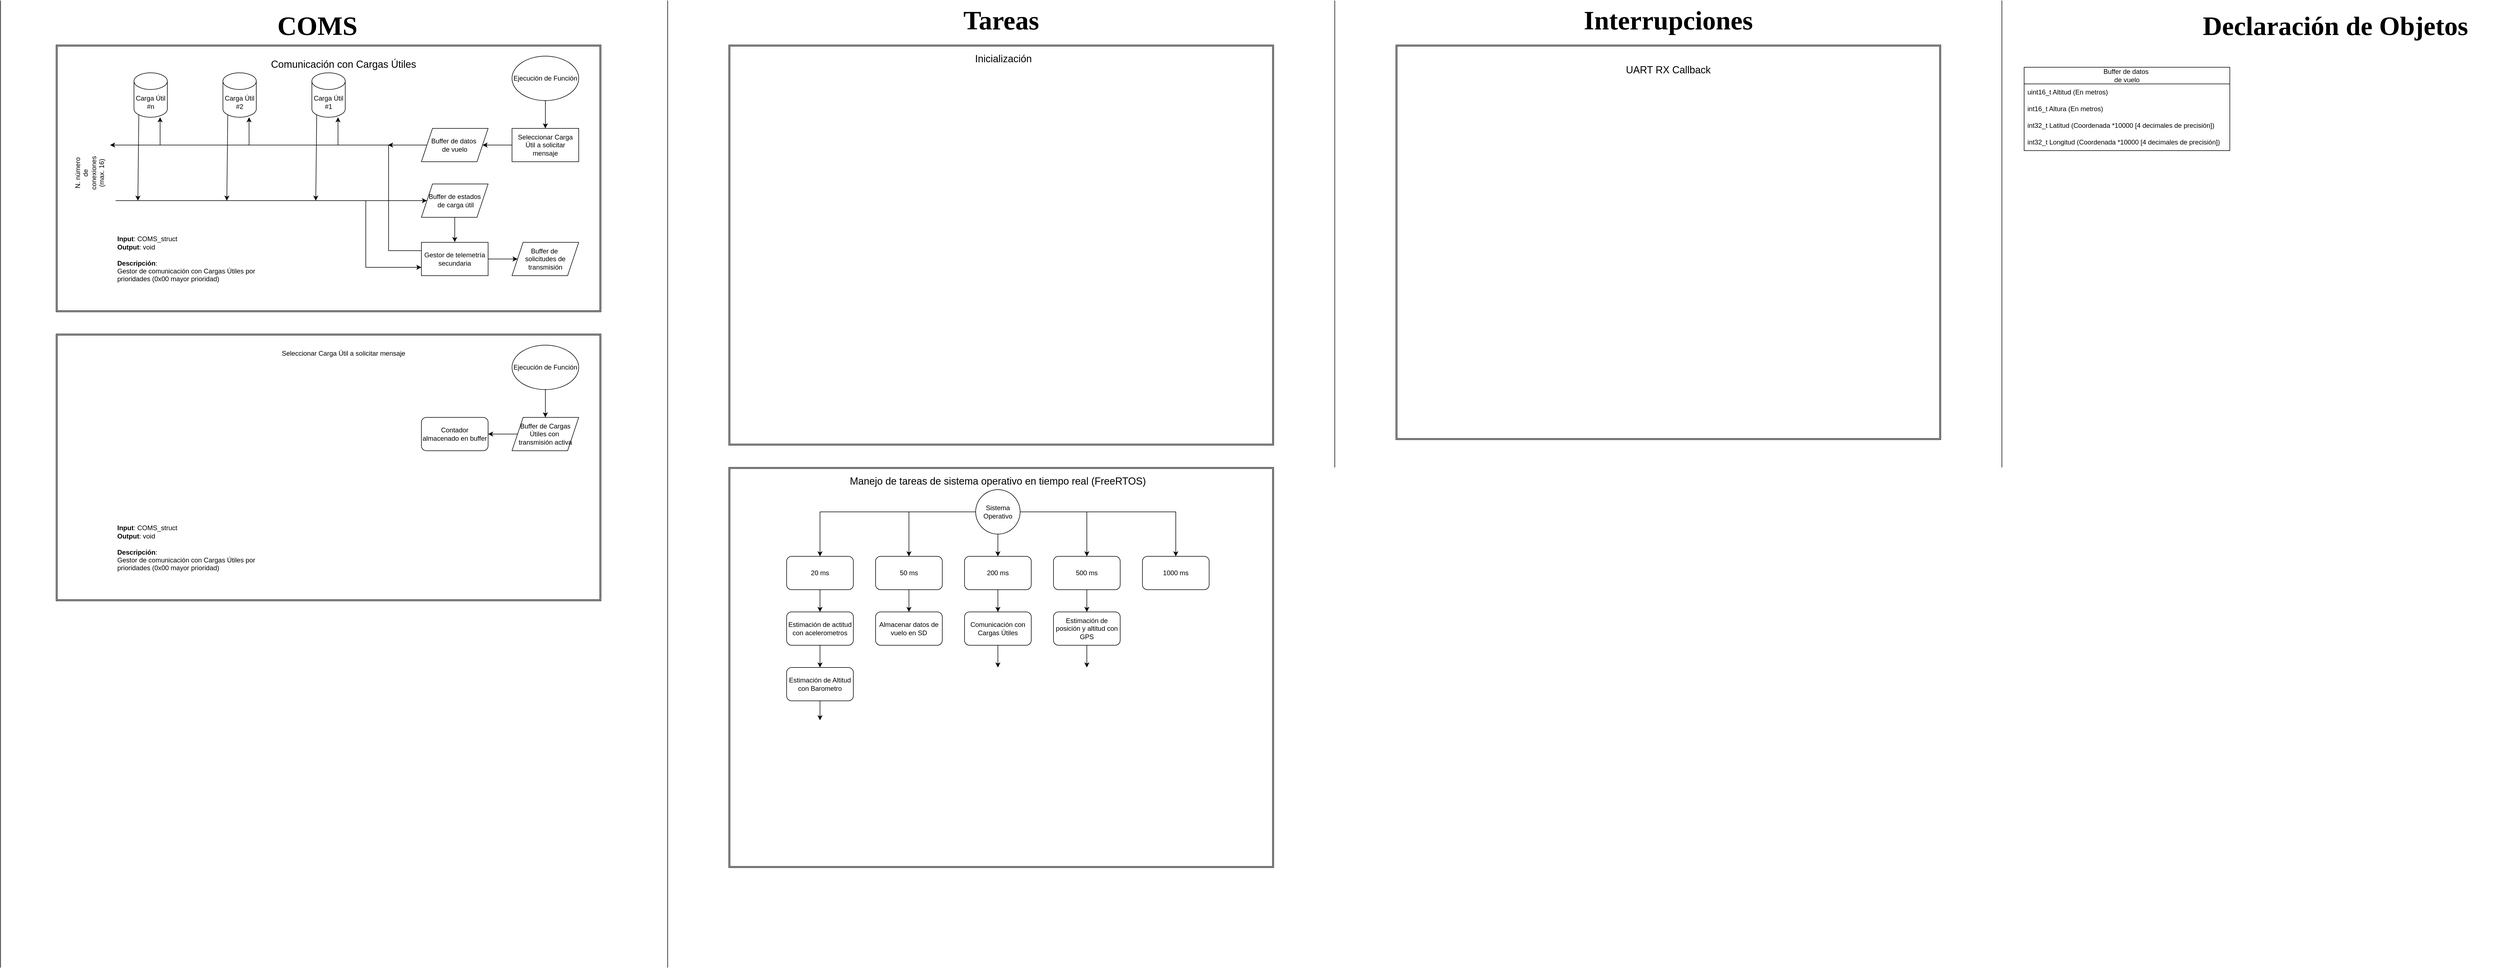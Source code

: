 <mxfile version="24.7.7">
  <diagram name="Página-1" id="wyPMVs7qxjk4DiGd5-gA">
    <mxGraphModel dx="2704" dy="570" grid="1" gridSize="10" guides="1" tooltips="1" connect="1" arrows="1" fold="1" page="1" pageScale="1" pageWidth="827" pageHeight="1169" math="0" shadow="0">
      <root>
        <mxCell id="0" />
        <mxCell id="1" parent="0" />
        <mxCell id="4GWm3Y9KbYVLw41ndgp1-70" value="" style="shape=ext;double=1;rounded=0;whiteSpace=wrap;html=1;" parent="1" vertex="1">
          <mxGeometry x="-210" y="840" width="980" height="720" as="geometry" />
        </mxCell>
        <mxCell id="4GWm3Y9KbYVLw41ndgp1-56" value="" style="shape=ext;double=1;rounded=0;whiteSpace=wrap;html=1;" parent="1" vertex="1">
          <mxGeometry x="-1420" y="80" width="980" height="480" as="geometry" />
        </mxCell>
        <mxCell id="4GWm3Y9KbYVLw41ndgp1-11" style="edgeStyle=orthogonalEdgeStyle;rounded=0;orthogonalLoop=1;jettySize=auto;html=1;" parent="1" source="4GWm3Y9KbYVLw41ndgp1-9" edge="1">
          <mxGeometry relative="1" as="geometry">
            <mxPoint x="-1323" y="260" as="targetPoint" />
          </mxGeometry>
        </mxCell>
        <mxCell id="4GWm3Y9KbYVLw41ndgp1-9" value="Buffer de datos&amp;nbsp;&lt;div&gt;de vuelo&lt;/div&gt;" style="shape=parallelogram;perimeter=parallelogramPerimeter;whiteSpace=wrap;html=1;fixedSize=1;" parent="1" vertex="1">
          <mxGeometry x="-763" y="230" width="120" height="60" as="geometry" />
        </mxCell>
        <mxCell id="4GWm3Y9KbYVLw41ndgp1-26" style="edgeStyle=orthogonalEdgeStyle;rounded=0;orthogonalLoop=1;jettySize=auto;html=1;" parent="1" source="4GWm3Y9KbYVLw41ndgp1-10" edge="1">
          <mxGeometry relative="1" as="geometry">
            <mxPoint x="-703" y="434.5" as="targetPoint" />
          </mxGeometry>
        </mxCell>
        <mxCell id="4GWm3Y9KbYVLw41ndgp1-10" value="Buffer de estados&lt;div&gt;&amp;nbsp;de carga útil&lt;/div&gt;" style="shape=parallelogram;perimeter=parallelogramPerimeter;whiteSpace=wrap;html=1;fixedSize=1;" parent="1" vertex="1">
          <mxGeometry x="-763" y="330" width="120" height="60" as="geometry" />
        </mxCell>
        <mxCell id="4GWm3Y9KbYVLw41ndgp1-12" value="" style="endArrow=classic;html=1;rounded=0;entryX=0;entryY=0.5;entryDx=0;entryDy=0;" parent="1" target="4GWm3Y9KbYVLw41ndgp1-10" edge="1">
          <mxGeometry width="50" height="50" relative="1" as="geometry">
            <mxPoint x="-1313" y="360" as="sourcePoint" />
            <mxPoint x="-1263" y="320" as="targetPoint" />
          </mxGeometry>
        </mxCell>
        <mxCell id="4GWm3Y9KbYVLw41ndgp1-13" value="" style="endArrow=classic;html=1;rounded=0;entryX=0.75;entryY=1;entryDx=0;entryDy=0;" parent="1" edge="1">
          <mxGeometry width="50" height="50" relative="1" as="geometry">
            <mxPoint x="-1073" y="260" as="sourcePoint" />
            <mxPoint x="-1073" y="210" as="targetPoint" />
            <Array as="points" />
          </mxGeometry>
        </mxCell>
        <mxCell id="4GWm3Y9KbYVLw41ndgp1-14" value="" style="endArrow=classic;html=1;rounded=0;entryX=0.75;entryY=1;entryDx=0;entryDy=0;" parent="1" edge="1">
          <mxGeometry width="50" height="50" relative="1" as="geometry">
            <mxPoint x="-913" y="260" as="sourcePoint" />
            <mxPoint x="-913" y="210" as="targetPoint" />
            <Array as="points">
              <mxPoint x="-913" y="240" />
            </Array>
          </mxGeometry>
        </mxCell>
        <mxCell id="4GWm3Y9KbYVLw41ndgp1-15" value="" style="endArrow=classic;html=1;rounded=0;entryX=0.75;entryY=1;entryDx=0;entryDy=0;" parent="1" edge="1">
          <mxGeometry width="50" height="50" relative="1" as="geometry">
            <mxPoint x="-1233" y="260" as="sourcePoint" />
            <mxPoint x="-1233" y="210" as="targetPoint" />
            <Array as="points">
              <mxPoint x="-1233" y="240" />
            </Array>
          </mxGeometry>
        </mxCell>
        <mxCell id="4GWm3Y9KbYVLw41ndgp1-16" value="" style="endArrow=classic;html=1;rounded=0;exitX=0.145;exitY=1;exitDx=0;exitDy=-4.35;exitPerimeter=0;" parent="1" source="4GWm3Y9KbYVLw41ndgp1-66" edge="1">
          <mxGeometry width="50" height="50" relative="1" as="geometry">
            <mxPoint x="-1273" y="220" as="sourcePoint" />
            <mxPoint x="-1273" y="360" as="targetPoint" />
          </mxGeometry>
        </mxCell>
        <mxCell id="4GWm3Y9KbYVLw41ndgp1-17" value="" style="endArrow=classic;html=1;rounded=0;exitX=0.145;exitY=1;exitDx=0;exitDy=-4.35;exitPerimeter=0;" parent="1" source="4GWm3Y9KbYVLw41ndgp1-65" edge="1">
          <mxGeometry width="50" height="50" relative="1" as="geometry">
            <mxPoint x="-1113" y="210" as="sourcePoint" />
            <mxPoint x="-1113" y="360" as="targetPoint" />
          </mxGeometry>
        </mxCell>
        <mxCell id="4GWm3Y9KbYVLw41ndgp1-18" value="" style="endArrow=classic;html=1;rounded=0;exitX=0.145;exitY=1;exitDx=0;exitDy=-4.35;exitPerimeter=0;" parent="1" source="4GWm3Y9KbYVLw41ndgp1-64" edge="1">
          <mxGeometry width="50" height="50" relative="1" as="geometry">
            <mxPoint x="-953" y="210" as="sourcePoint" />
            <mxPoint x="-953" y="360" as="targetPoint" />
          </mxGeometry>
        </mxCell>
        <mxCell id="4GWm3Y9KbYVLw41ndgp1-19" value="N. número de conexiones&lt;div&gt;(max. 16)&lt;/div&gt;" style="text;html=1;align=center;verticalAlign=middle;whiteSpace=wrap;rounded=0;rotation=-90;" parent="1" vertex="1">
          <mxGeometry x="-1390" y="290" width="60" height="40" as="geometry" />
        </mxCell>
        <mxCell id="4GWm3Y9KbYVLw41ndgp1-25" style="edgeStyle=orthogonalEdgeStyle;rounded=0;orthogonalLoop=1;jettySize=auto;html=1;exitX=0;exitY=0.25;exitDx=0;exitDy=0;" parent="1" edge="1">
          <mxGeometry relative="1" as="geometry">
            <mxPoint x="-823" y="260" as="targetPoint" />
            <mxPoint x="-749.154" y="452.962" as="sourcePoint" />
            <Array as="points">
              <mxPoint x="-749" y="450" />
              <mxPoint x="-822" y="450" />
            </Array>
          </mxGeometry>
        </mxCell>
        <mxCell id="4GWm3Y9KbYVLw41ndgp1-28" value="" style="endArrow=classic;html=1;rounded=0;entryX=0;entryY=0.75;entryDx=0;entryDy=0;" parent="1" target="4GWm3Y9KbYVLw41ndgp1-60" edge="1">
          <mxGeometry width="50" height="50" relative="1" as="geometry">
            <mxPoint x="-863" y="360" as="sourcePoint" />
            <mxPoint x="-757.545" y="478.136" as="targetPoint" />
            <Array as="points">
              <mxPoint x="-863" y="480" />
            </Array>
          </mxGeometry>
        </mxCell>
        <mxCell id="4GWm3Y9KbYVLw41ndgp1-47" style="edgeStyle=orthogonalEdgeStyle;rounded=0;orthogonalLoop=1;jettySize=auto;html=1;entryX=0.5;entryY=0;entryDx=0;entryDy=0;" parent="1" source="4GWm3Y9KbYVLw41ndgp1-30" edge="1">
          <mxGeometry relative="1" as="geometry">
            <mxPoint x="-46" y="1200" as="targetPoint" />
          </mxGeometry>
        </mxCell>
        <mxCell id="4GWm3Y9KbYVLw41ndgp1-30" value="Estimación de actitud con acelerometros" style="rounded=1;whiteSpace=wrap;html=1;" parent="1" vertex="1">
          <mxGeometry x="-106" y="1100" width="120" height="60" as="geometry" />
        </mxCell>
        <mxCell id="4GWm3Y9KbYVLw41ndgp1-38" style="edgeStyle=orthogonalEdgeStyle;rounded=0;orthogonalLoop=1;jettySize=auto;html=1;entryX=0.5;entryY=0;entryDx=0;entryDy=0;" parent="1" source="4GWm3Y9KbYVLw41ndgp1-31" target="4GWm3Y9KbYVLw41ndgp1-37" edge="1">
          <mxGeometry relative="1" as="geometry" />
        </mxCell>
        <mxCell id="4GWm3Y9KbYVLw41ndgp1-39" style="edgeStyle=orthogonalEdgeStyle;rounded=0;orthogonalLoop=1;jettySize=auto;html=1;entryX=0.5;entryY=0;entryDx=0;entryDy=0;" parent="1" source="4GWm3Y9KbYVLw41ndgp1-31" target="4GWm3Y9KbYVLw41ndgp1-36" edge="1">
          <mxGeometry relative="1" as="geometry" />
        </mxCell>
        <mxCell id="4GWm3Y9KbYVLw41ndgp1-40" style="edgeStyle=orthogonalEdgeStyle;rounded=0;orthogonalLoop=1;jettySize=auto;html=1;entryX=0.5;entryY=0;entryDx=0;entryDy=0;" parent="1" source="4GWm3Y9KbYVLw41ndgp1-31" target="4GWm3Y9KbYVLw41ndgp1-33" edge="1">
          <mxGeometry relative="1" as="geometry" />
        </mxCell>
        <mxCell id="4GWm3Y9KbYVLw41ndgp1-41" style="edgeStyle=orthogonalEdgeStyle;rounded=0;orthogonalLoop=1;jettySize=auto;html=1;" parent="1" source="4GWm3Y9KbYVLw41ndgp1-31" target="4GWm3Y9KbYVLw41ndgp1-34" edge="1">
          <mxGeometry relative="1" as="geometry" />
        </mxCell>
        <mxCell id="4GWm3Y9KbYVLw41ndgp1-42" style="edgeStyle=orthogonalEdgeStyle;rounded=0;orthogonalLoop=1;jettySize=auto;html=1;" parent="1" source="4GWm3Y9KbYVLw41ndgp1-31" target="4GWm3Y9KbYVLw41ndgp1-35" edge="1">
          <mxGeometry relative="1" as="geometry" />
        </mxCell>
        <mxCell id="4GWm3Y9KbYVLw41ndgp1-31" value="Sistema Operativo" style="ellipse;whiteSpace=wrap;html=1;aspect=fixed;" parent="1" vertex="1">
          <mxGeometry x="234" y="880" width="80" height="80" as="geometry" />
        </mxCell>
        <mxCell id="4GWm3Y9KbYVLw41ndgp1-76" style="edgeStyle=orthogonalEdgeStyle;rounded=0;orthogonalLoop=1;jettySize=auto;html=1;" parent="1" source="4GWm3Y9KbYVLw41ndgp1-33" target="4GWm3Y9KbYVLw41ndgp1-75" edge="1">
          <mxGeometry relative="1" as="geometry" />
        </mxCell>
        <mxCell id="4GWm3Y9KbYVLw41ndgp1-33" value="200 ms" style="rounded=1;whiteSpace=wrap;html=1;" parent="1" vertex="1">
          <mxGeometry x="214" y="1000" width="120" height="60" as="geometry" />
        </mxCell>
        <mxCell id="4GWm3Y9KbYVLw41ndgp1-80" style="edgeStyle=orthogonalEdgeStyle;rounded=0;orthogonalLoop=1;jettySize=auto;html=1;entryX=0.5;entryY=0;entryDx=0;entryDy=0;" parent="1" source="4GWm3Y9KbYVLw41ndgp1-34" target="4GWm3Y9KbYVLw41ndgp1-79" edge="1">
          <mxGeometry relative="1" as="geometry" />
        </mxCell>
        <mxCell id="4GWm3Y9KbYVLw41ndgp1-34" value="5&lt;span style=&quot;background-color: initial;&quot;&gt;0 ms&lt;/span&gt;" style="rounded=1;whiteSpace=wrap;html=1;" parent="1" vertex="1">
          <mxGeometry x="54" y="1000" width="120" height="60" as="geometry" />
        </mxCell>
        <mxCell id="4GWm3Y9KbYVLw41ndgp1-43" style="edgeStyle=orthogonalEdgeStyle;rounded=0;orthogonalLoop=1;jettySize=auto;html=1;entryX=0.5;entryY=0;entryDx=0;entryDy=0;" parent="1" source="4GWm3Y9KbYVLw41ndgp1-35" target="4GWm3Y9KbYVLw41ndgp1-30" edge="1">
          <mxGeometry relative="1" as="geometry" />
        </mxCell>
        <mxCell id="4GWm3Y9KbYVLw41ndgp1-35" value="20 ms" style="rounded=1;whiteSpace=wrap;html=1;" parent="1" vertex="1">
          <mxGeometry x="-106" y="1000" width="120" height="60" as="geometry" />
        </mxCell>
        <mxCell id="4GWm3Y9KbYVLw41ndgp1-45" style="edgeStyle=orthogonalEdgeStyle;rounded=0;orthogonalLoop=1;jettySize=auto;html=1;entryX=0.5;entryY=0;entryDx=0;entryDy=0;" parent="1" source="4GWm3Y9KbYVLw41ndgp1-36" target="4GWm3Y9KbYVLw41ndgp1-44" edge="1">
          <mxGeometry relative="1" as="geometry" />
        </mxCell>
        <mxCell id="4GWm3Y9KbYVLw41ndgp1-36" value="500 ms" style="rounded=1;whiteSpace=wrap;html=1;" parent="1" vertex="1">
          <mxGeometry x="374" y="1000" width="120" height="60" as="geometry" />
        </mxCell>
        <mxCell id="4GWm3Y9KbYVLw41ndgp1-37" value="1000 ms" style="rounded=1;whiteSpace=wrap;html=1;" parent="1" vertex="1">
          <mxGeometry x="534" y="1000" width="120" height="60" as="geometry" />
        </mxCell>
        <mxCell id="4GWm3Y9KbYVLw41ndgp1-55" style="edgeStyle=orthogonalEdgeStyle;rounded=0;orthogonalLoop=1;jettySize=auto;html=1;entryX=0.5;entryY=0;entryDx=0;entryDy=0;" parent="1" source="4GWm3Y9KbYVLw41ndgp1-44" edge="1">
          <mxGeometry relative="1" as="geometry">
            <mxPoint x="434" y="1200" as="targetPoint" />
          </mxGeometry>
        </mxCell>
        <mxCell id="4GWm3Y9KbYVLw41ndgp1-44" value="Estimación de posición y altitud con GPS" style="rounded=1;whiteSpace=wrap;html=1;" parent="1" vertex="1">
          <mxGeometry x="374" y="1100" width="120" height="60" as="geometry" />
        </mxCell>
        <mxCell id="4GWm3Y9KbYVLw41ndgp1-53" style="edgeStyle=orthogonalEdgeStyle;rounded=0;orthogonalLoop=1;jettySize=auto;html=1;" parent="1" source="4GWm3Y9KbYVLw41ndgp1-48" edge="1">
          <mxGeometry relative="1" as="geometry">
            <mxPoint x="-45.952" y="1295" as="targetPoint" />
          </mxGeometry>
        </mxCell>
        <mxCell id="4GWm3Y9KbYVLw41ndgp1-48" value="Estimación de Altitud con Barometro" style="rounded=1;whiteSpace=wrap;html=1;" parent="1" vertex="1">
          <mxGeometry x="-106" y="1200" width="120" height="60" as="geometry" />
        </mxCell>
        <mxCell id="4GWm3Y9KbYVLw41ndgp1-57" value="&lt;font style=&quot;font-size: 18px;&quot;&gt;Comunicación con Cargas Útiles&lt;/font&gt;" style="text;html=1;align=center;verticalAlign=middle;whiteSpace=wrap;rounded=0;" parent="1" vertex="1">
          <mxGeometry x="-1043" y="100" width="280" height="30" as="geometry" />
        </mxCell>
        <mxCell id="bN4ON1j1iUdkn4UldxmA-7" style="edgeStyle=orthogonalEdgeStyle;rounded=0;orthogonalLoop=1;jettySize=auto;html=1;entryX=0;entryY=0.5;entryDx=0;entryDy=0;" edge="1" parent="1" source="4GWm3Y9KbYVLw41ndgp1-60" target="bN4ON1j1iUdkn4UldxmA-5">
          <mxGeometry relative="1" as="geometry">
            <mxPoint x="-600" y="465" as="targetPoint" />
          </mxGeometry>
        </mxCell>
        <mxCell id="4GWm3Y9KbYVLw41ndgp1-60" value="Gestor de telemetría secundaria" style="rounded=0;whiteSpace=wrap;html=1;" parent="1" vertex="1">
          <mxGeometry x="-763" y="435" width="120" height="60" as="geometry" />
        </mxCell>
        <mxCell id="bN4ON1j1iUdkn4UldxmA-2" style="edgeStyle=orthogonalEdgeStyle;rounded=0;orthogonalLoop=1;jettySize=auto;html=1;" edge="1" parent="1" source="4GWm3Y9KbYVLw41ndgp1-63" target="bN4ON1j1iUdkn4UldxmA-1">
          <mxGeometry relative="1" as="geometry" />
        </mxCell>
        <mxCell id="4GWm3Y9KbYVLw41ndgp1-63" value="Ejecución de Función" style="ellipse;whiteSpace=wrap;html=1;" parent="1" vertex="1">
          <mxGeometry x="-600" y="100" width="120" height="80" as="geometry" />
        </mxCell>
        <mxCell id="4GWm3Y9KbYVLw41ndgp1-64" value="Carga Útil #1" style="shape=cylinder3;whiteSpace=wrap;html=1;boundedLbl=1;backgroundOutline=1;size=15;" parent="1" vertex="1">
          <mxGeometry x="-960" y="130" width="60" height="80" as="geometry" />
        </mxCell>
        <mxCell id="4GWm3Y9KbYVLw41ndgp1-65" value="Carga Útil #2" style="shape=cylinder3;whiteSpace=wrap;html=1;boundedLbl=1;backgroundOutline=1;size=15;" parent="1" vertex="1">
          <mxGeometry x="-1120" y="130" width="60" height="80" as="geometry" />
        </mxCell>
        <mxCell id="4GWm3Y9KbYVLw41ndgp1-66" value="Carga Útil #n" style="shape=cylinder3;whiteSpace=wrap;html=1;boundedLbl=1;backgroundOutline=1;size=15;" parent="1" vertex="1">
          <mxGeometry x="-1280" y="130" width="60" height="80" as="geometry" />
        </mxCell>
        <mxCell id="4GWm3Y9KbYVLw41ndgp1-71" value="" style="endArrow=none;html=1;rounded=0;" parent="1" edge="1">
          <mxGeometry width="50" height="50" relative="1" as="geometry">
            <mxPoint x="-320" y="1740" as="sourcePoint" />
            <mxPoint x="-320" as="targetPoint" />
          </mxGeometry>
        </mxCell>
        <mxCell id="4GWm3Y9KbYVLw41ndgp1-72" value="&lt;font face=&quot;Times New Roman&quot; style=&quot;font-size: 48px;&quot;&gt;&lt;b style=&quot;&quot;&gt;COMS&lt;/b&gt;&lt;/font&gt;" style="text;html=1;align=center;verticalAlign=middle;whiteSpace=wrap;rounded=0;" parent="1" vertex="1">
          <mxGeometry x="-980" y="30" width="60" height="30" as="geometry" />
        </mxCell>
        <mxCell id="4GWm3Y9KbYVLw41ndgp1-73" value="&lt;font face=&quot;Times New Roman&quot; style=&quot;font-size: 48px;&quot;&gt;&lt;b style=&quot;&quot;&gt;Tareas&lt;/b&gt;&lt;/font&gt;" style="text;html=1;align=center;verticalAlign=middle;whiteSpace=wrap;rounded=0;" parent="1" vertex="1">
          <mxGeometry x="250" y="20" width="60" height="30" as="geometry" />
        </mxCell>
        <mxCell id="4GWm3Y9KbYVLw41ndgp1-74" value="" style="endArrow=none;html=1;rounded=0;" parent="1" edge="1">
          <mxGeometry width="50" height="50" relative="1" as="geometry">
            <mxPoint x="-1520" y="1740" as="sourcePoint" />
            <mxPoint x="-1520" as="targetPoint" />
          </mxGeometry>
        </mxCell>
        <mxCell id="4GWm3Y9KbYVLw41ndgp1-78" style="edgeStyle=orthogonalEdgeStyle;rounded=0;orthogonalLoop=1;jettySize=auto;html=1;" parent="1" source="4GWm3Y9KbYVLw41ndgp1-75" edge="1">
          <mxGeometry relative="1" as="geometry">
            <mxPoint x="274" y="1200" as="targetPoint" />
          </mxGeometry>
        </mxCell>
        <mxCell id="4GWm3Y9KbYVLw41ndgp1-75" value="Comunicación con Cargas Útiles" style="rounded=1;whiteSpace=wrap;html=1;" parent="1" vertex="1">
          <mxGeometry x="214" y="1100" width="120" height="60" as="geometry" />
        </mxCell>
        <mxCell id="4GWm3Y9KbYVLw41ndgp1-79" value="Almacenar datos de vuelo en SD" style="rounded=1;whiteSpace=wrap;html=1;" parent="1" vertex="1">
          <mxGeometry x="54" y="1100" width="120" height="60" as="geometry" />
        </mxCell>
        <mxCell id="4GWm3Y9KbYVLw41ndgp1-82" value="&lt;span style=&quot;font-size: 18px;&quot;&gt;Manejo de tareas de sistema operativo en tiempo real (FreeRTOS)&lt;/span&gt;" style="text;html=1;align=center;verticalAlign=middle;whiteSpace=wrap;rounded=0;" parent="1" vertex="1">
          <mxGeometry x="-6" y="850" width="560" height="30" as="geometry" />
        </mxCell>
        <mxCell id="4GWm3Y9KbYVLw41ndgp1-83" value="" style="shape=ext;double=1;rounded=0;whiteSpace=wrap;html=1;" parent="1" vertex="1">
          <mxGeometry x="990" y="80" width="980" height="710" as="geometry" />
        </mxCell>
        <mxCell id="4GWm3Y9KbYVLw41ndgp1-84" value="&lt;span style=&quot;font-size: 18px;&quot;&gt;UART RX Callback&lt;/span&gt;" style="text;html=1;align=center;verticalAlign=middle;whiteSpace=wrap;rounded=0;" parent="1" vertex="1">
          <mxGeometry x="1200" y="110" width="560" height="30" as="geometry" />
        </mxCell>
        <mxCell id="4GWm3Y9KbYVLw41ndgp1-86" value="&lt;font face=&quot;Times New Roman&quot; style=&quot;font-size: 48px;&quot;&gt;&lt;b style=&quot;&quot;&gt;Interrupciones&lt;/b&gt;&lt;/font&gt;" style="text;html=1;align=center;verticalAlign=middle;whiteSpace=wrap;rounded=0;" parent="1" vertex="1">
          <mxGeometry x="1450" y="20" width="60" height="30" as="geometry" />
        </mxCell>
        <mxCell id="4GWm3Y9KbYVLw41ndgp1-87" value="" style="endArrow=none;html=1;rounded=0;" parent="1" edge="1">
          <mxGeometry width="50" height="50" relative="1" as="geometry">
            <mxPoint x="880" y="840" as="sourcePoint" />
            <mxPoint x="880" as="targetPoint" />
          </mxGeometry>
        </mxCell>
        <mxCell id="4GWm3Y9KbYVLw41ndgp1-88" value="" style="endArrow=none;html=1;rounded=0;" parent="1" edge="1">
          <mxGeometry width="50" height="50" relative="1" as="geometry">
            <mxPoint x="2080" y="840" as="sourcePoint" />
            <mxPoint x="2080" as="targetPoint" />
          </mxGeometry>
        </mxCell>
        <mxCell id="4GWm3Y9KbYVLw41ndgp1-90" value="" style="shape=ext;double=1;rounded=0;whiteSpace=wrap;html=1;" parent="1" vertex="1">
          <mxGeometry x="-210" y="80" width="980" height="720" as="geometry" />
        </mxCell>
        <mxCell id="4GWm3Y9KbYVLw41ndgp1-91" value="&lt;span style=&quot;font-size: 18px;&quot;&gt;Inicialización&lt;/span&gt;" style="text;html=1;align=center;verticalAlign=middle;whiteSpace=wrap;rounded=0;" parent="1" vertex="1">
          <mxGeometry x="4" y="90" width="560" height="30" as="geometry" />
        </mxCell>
        <mxCell id="4GWm3Y9KbYVLw41ndgp1-92" value="&lt;font face=&quot;Times New Roman&quot; style=&quot;font-size: 48px;&quot;&gt;&lt;b style=&quot;&quot;&gt;Declaración de Objetos&lt;/b&gt;&lt;/font&gt;" style="text;html=1;align=center;verticalAlign=middle;whiteSpace=wrap;rounded=0;" parent="1" vertex="1">
          <mxGeometry x="2385" y="30" width="590" height="30" as="geometry" />
        </mxCell>
        <mxCell id="4GWm3Y9KbYVLw41ndgp1-96" value="Buffer de datos&amp;nbsp;&lt;div&gt;de vuelo&lt;/div&gt;" style="swimlane;fontStyle=0;childLayout=stackLayout;horizontal=1;startSize=30;horizontalStack=0;resizeParent=1;resizeParentMax=0;resizeLast=0;collapsible=1;marginBottom=0;whiteSpace=wrap;html=1;" parent="1" vertex="1">
          <mxGeometry x="2120" y="120" width="370" height="150" as="geometry" />
        </mxCell>
        <mxCell id="4GWm3Y9KbYVLw41ndgp1-97" value="uint16_t Altitud (En metros)" style="text;strokeColor=none;fillColor=none;align=left;verticalAlign=middle;spacingLeft=4;spacingRight=4;overflow=hidden;points=[[0,0.5],[1,0.5]];portConstraint=eastwest;rotatable=0;whiteSpace=wrap;html=1;" parent="4GWm3Y9KbYVLw41ndgp1-96" vertex="1">
          <mxGeometry y="30" width="370" height="30" as="geometry" />
        </mxCell>
        <mxCell id="4GWm3Y9KbYVLw41ndgp1-101" value="int16_t Altura (En metros)" style="text;strokeColor=none;fillColor=none;align=left;verticalAlign=middle;spacingLeft=4;spacingRight=4;overflow=hidden;points=[[0,0.5],[1,0.5]];portConstraint=eastwest;rotatable=0;whiteSpace=wrap;html=1;" parent="4GWm3Y9KbYVLw41ndgp1-96" vertex="1">
          <mxGeometry y="60" width="370" height="30" as="geometry" />
        </mxCell>
        <mxCell id="4GWm3Y9KbYVLw41ndgp1-99" value="int32_t Latitud (Coordenada *10000 [4 decimales de precisión])" style="text;strokeColor=none;fillColor=none;align=left;verticalAlign=middle;spacingLeft=4;spacingRight=4;overflow=hidden;points=[[0,0.5],[1,0.5]];portConstraint=eastwest;rotatable=0;whiteSpace=wrap;html=1;" parent="4GWm3Y9KbYVLw41ndgp1-96" vertex="1">
          <mxGeometry y="90" width="370" height="30" as="geometry" />
        </mxCell>
        <mxCell id="4GWm3Y9KbYVLw41ndgp1-100" value="int32_t Longitud (Coordenada *10000 [4 decimales de precisión])" style="text;strokeColor=none;fillColor=none;align=left;verticalAlign=middle;spacingLeft=4;spacingRight=4;overflow=hidden;points=[[0,0.5],[1,0.5]];portConstraint=eastwest;rotatable=0;whiteSpace=wrap;html=1;" parent="4GWm3Y9KbYVLw41ndgp1-96" vertex="1">
          <mxGeometry y="120" width="370" height="30" as="geometry" />
        </mxCell>
        <mxCell id="bN4ON1j1iUdkn4UldxmA-3" style="edgeStyle=orthogonalEdgeStyle;rounded=0;orthogonalLoop=1;jettySize=auto;html=1;entryX=1;entryY=0.5;entryDx=0;entryDy=0;" edge="1" parent="1" source="bN4ON1j1iUdkn4UldxmA-1" target="4GWm3Y9KbYVLw41ndgp1-9">
          <mxGeometry relative="1" as="geometry" />
        </mxCell>
        <mxCell id="bN4ON1j1iUdkn4UldxmA-1" value="Seleccionar Carga Útil a solicitar mensaje" style="rounded=0;whiteSpace=wrap;html=1;" vertex="1" parent="1">
          <mxGeometry x="-600" y="230" width="120" height="60" as="geometry" />
        </mxCell>
        <mxCell id="bN4ON1j1iUdkn4UldxmA-5" value="Buffer de&amp;nbsp;&lt;div&gt;solicitudes de transmisión&lt;/div&gt;" style="shape=parallelogram;perimeter=parallelogramPerimeter;whiteSpace=wrap;html=1;fixedSize=1;" vertex="1" parent="1">
          <mxGeometry x="-600" y="435" width="120" height="60" as="geometry" />
        </mxCell>
        <mxCell id="bN4ON1j1iUdkn4UldxmA-10" value="&lt;b&gt;Input&lt;/b&gt;: COMS_struct&amp;nbsp;&lt;div&gt;&lt;b&gt;Output&lt;/b&gt;: void&amp;nbsp;&lt;/div&gt;&lt;div&gt;&lt;br&gt;&lt;/div&gt;&lt;div&gt;&lt;b&gt;Descripción&lt;/b&gt;:&amp;nbsp;&lt;/div&gt;&lt;div&gt;Gestor de comunicación con Cargas Útiles por prioridades (0x00 mayor prioridad)&lt;/div&gt;" style="text;html=1;align=left;verticalAlign=middle;whiteSpace=wrap;rounded=0;" vertex="1" parent="1">
          <mxGeometry x="-1312" y="450" width="252" height="30" as="geometry" />
        </mxCell>
        <mxCell id="bN4ON1j1iUdkn4UldxmA-12" value="" style="shape=ext;double=1;rounded=0;whiteSpace=wrap;html=1;" vertex="1" parent="1">
          <mxGeometry x="-1420" y="600" width="980" height="480" as="geometry" />
        </mxCell>
        <mxCell id="bN4ON1j1iUdkn4UldxmA-27" value="Seleccionar Carga Útil a solicitar mensaje" style="text;html=1;align=center;verticalAlign=middle;whiteSpace=wrap;rounded=0;" vertex="1" parent="1">
          <mxGeometry x="-1043" y="620" width="280" height="30" as="geometry" />
        </mxCell>
        <mxCell id="bN4ON1j1iUdkn4UldxmA-30" style="edgeStyle=orthogonalEdgeStyle;rounded=0;orthogonalLoop=1;jettySize=auto;html=1;" edge="1" parent="1" source="bN4ON1j1iUdkn4UldxmA-31">
          <mxGeometry relative="1" as="geometry">
            <mxPoint x="-540" y="750" as="targetPoint" />
          </mxGeometry>
        </mxCell>
        <mxCell id="bN4ON1j1iUdkn4UldxmA-31" value="Ejecución de Función" style="ellipse;whiteSpace=wrap;html=1;" vertex="1" parent="1">
          <mxGeometry x="-600" y="620" width="120" height="80" as="geometry" />
        </mxCell>
        <mxCell id="bN4ON1j1iUdkn4UldxmA-38" value="&lt;b&gt;Input&lt;/b&gt;: COMS_struct&amp;nbsp;&lt;div&gt;&lt;b&gt;Output&lt;/b&gt;: void&amp;nbsp;&lt;/div&gt;&lt;div&gt;&lt;br&gt;&lt;/div&gt;&lt;div&gt;&lt;b&gt;Descripción&lt;/b&gt;:&amp;nbsp;&lt;/div&gt;&lt;div&gt;Gestor de comunicación con Cargas Útiles por prioridades (0x00 mayor prioridad)&lt;/div&gt;" style="text;html=1;align=left;verticalAlign=middle;whiteSpace=wrap;rounded=0;" vertex="1" parent="1">
          <mxGeometry x="-1312" y="970" width="252" height="30" as="geometry" />
        </mxCell>
        <mxCell id="bN4ON1j1iUdkn4UldxmA-43" style="edgeStyle=orthogonalEdgeStyle;rounded=0;orthogonalLoop=1;jettySize=auto;html=1;entryX=1;entryY=0.5;entryDx=0;entryDy=0;" edge="1" parent="1" source="bN4ON1j1iUdkn4UldxmA-41" target="bN4ON1j1iUdkn4UldxmA-44">
          <mxGeometry relative="1" as="geometry">
            <mxPoint x="-650" y="780" as="targetPoint" />
          </mxGeometry>
        </mxCell>
        <mxCell id="bN4ON1j1iUdkn4UldxmA-41" value="Buffer de Cargas Útiles con&amp;nbsp;&lt;div&gt;transmisión activa&lt;/div&gt;" style="shape=parallelogram;perimeter=parallelogramPerimeter;whiteSpace=wrap;html=1;fixedSize=1;" vertex="1" parent="1">
          <mxGeometry x="-600" y="750" width="120" height="60" as="geometry" />
        </mxCell>
        <mxCell id="bN4ON1j1iUdkn4UldxmA-44" value="Contador almacenado en buffer" style="rounded=1;whiteSpace=wrap;html=1;" vertex="1" parent="1">
          <mxGeometry x="-763" y="750" width="120" height="60" as="geometry" />
        </mxCell>
      </root>
    </mxGraphModel>
  </diagram>
</mxfile>
